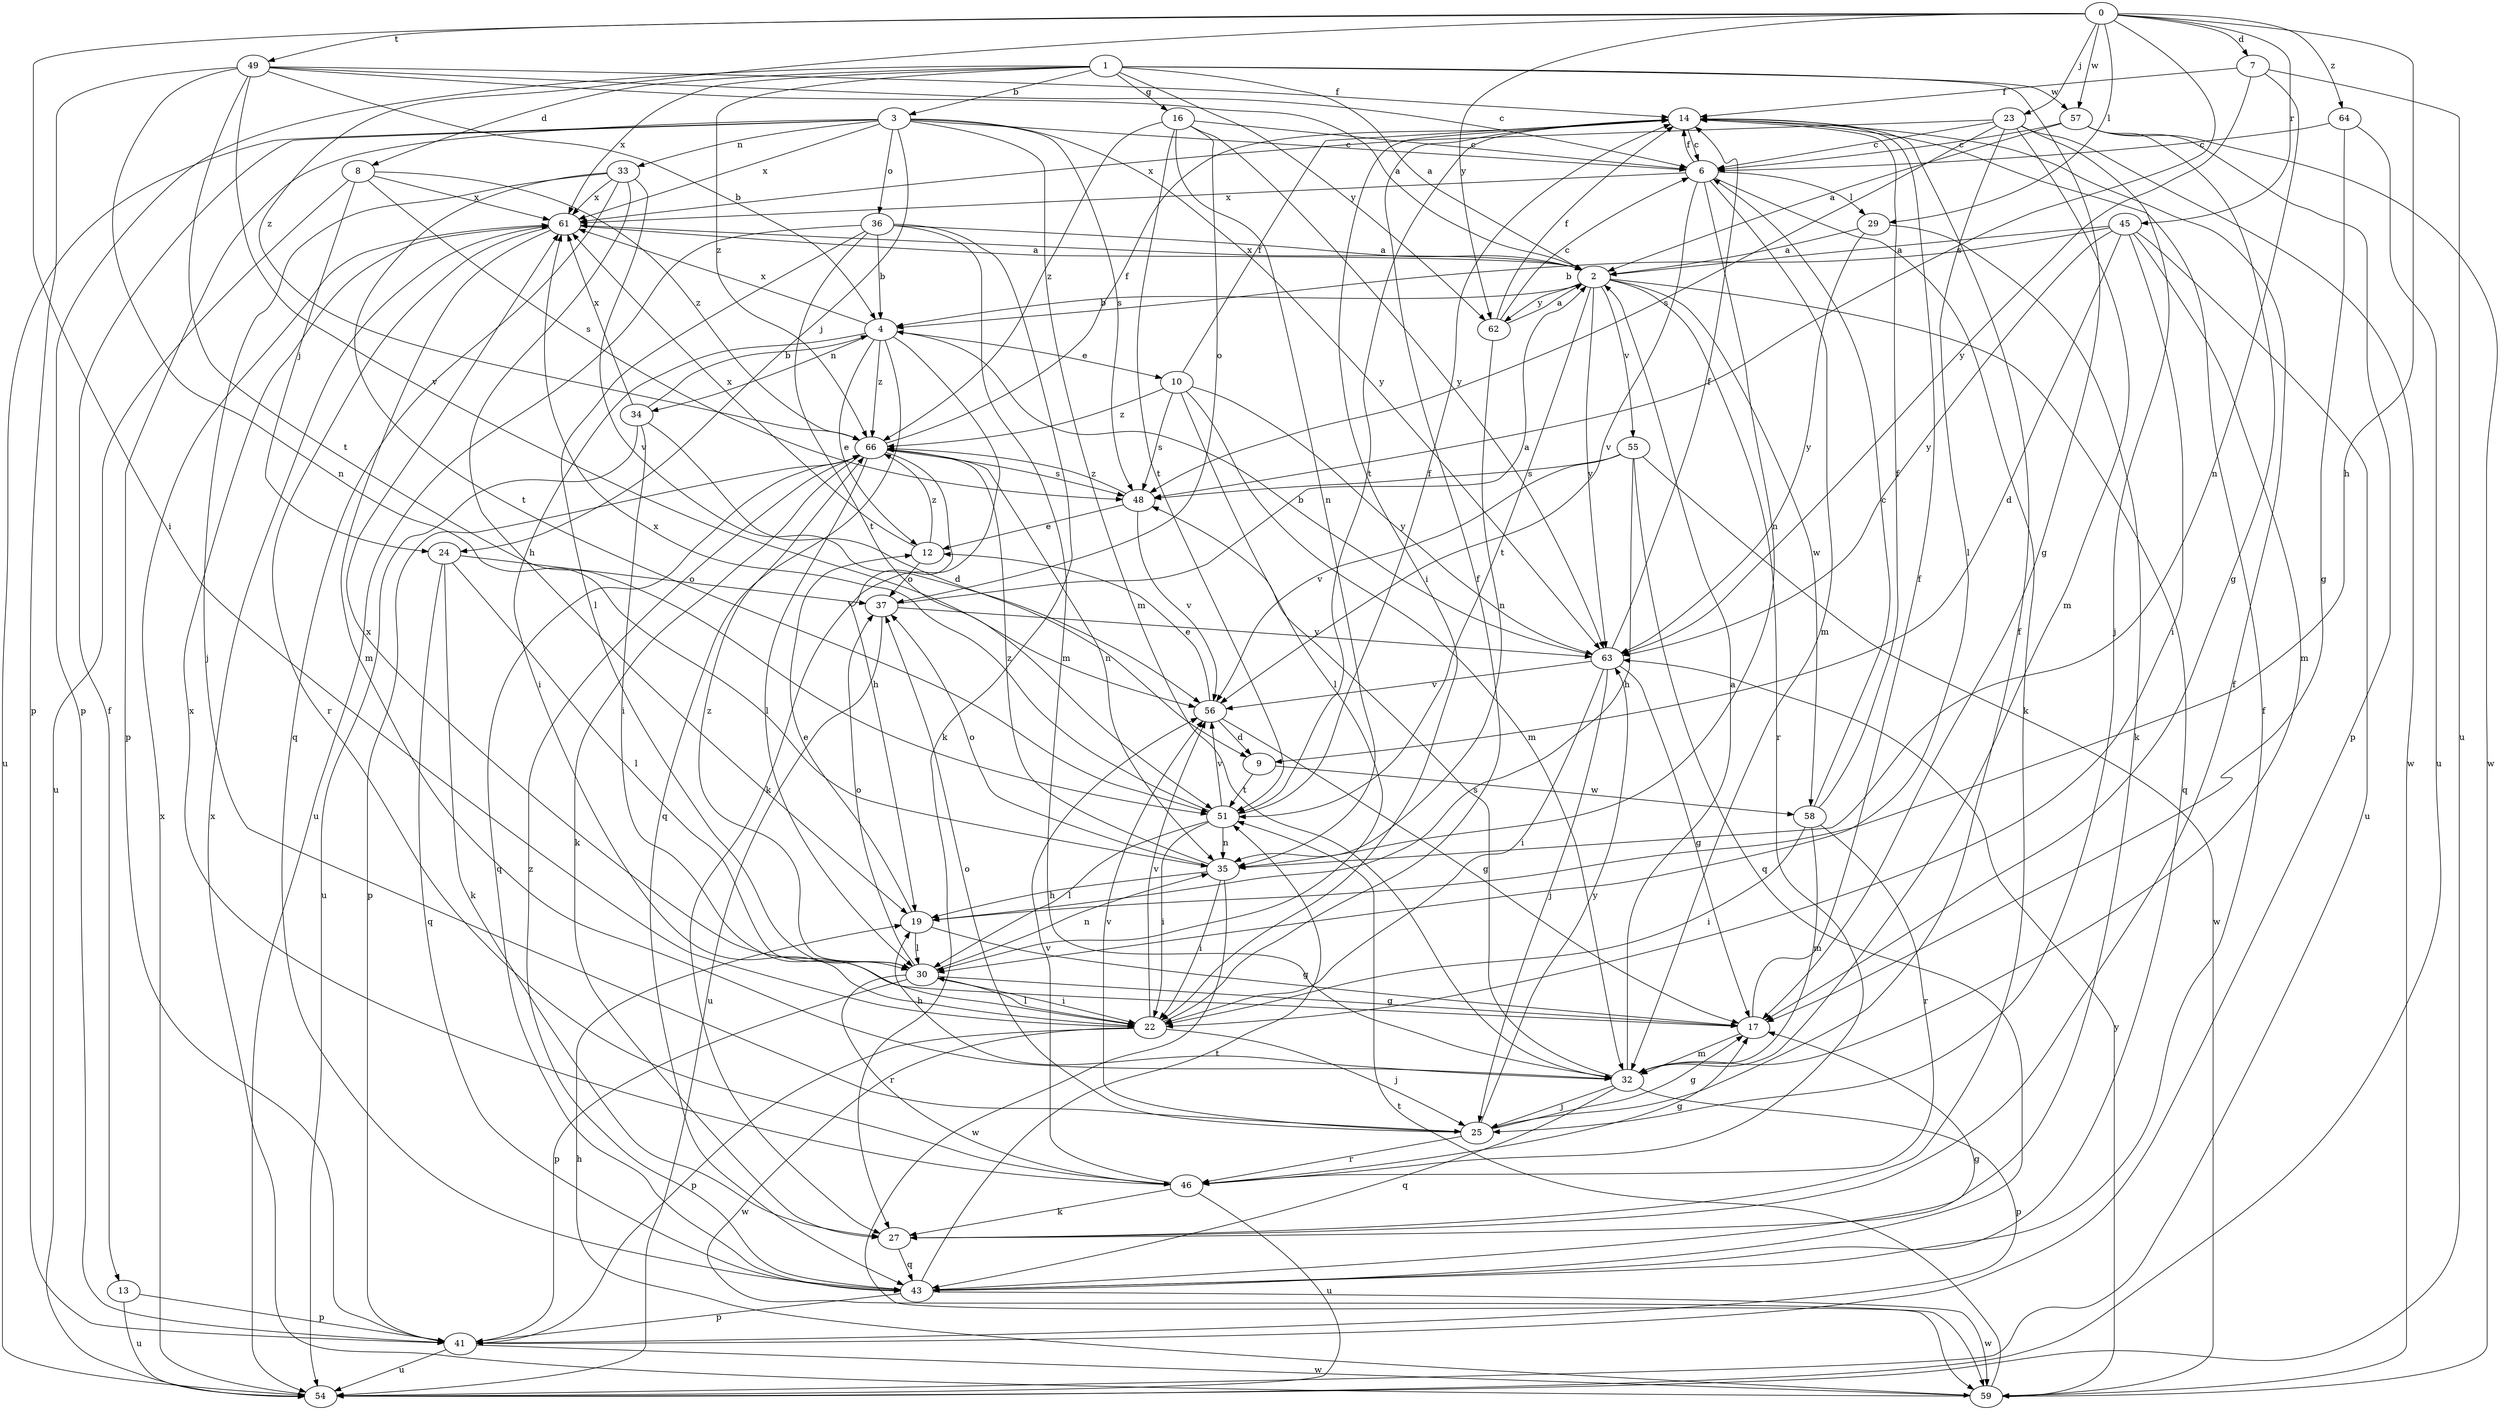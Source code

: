 strict digraph  {
0;
1;
2;
3;
4;
6;
7;
8;
9;
10;
12;
13;
14;
16;
17;
19;
22;
23;
24;
25;
27;
29;
30;
32;
33;
34;
35;
36;
37;
41;
43;
45;
46;
48;
49;
51;
54;
55;
56;
57;
58;
59;
61;
62;
63;
64;
66;
0 -> 7  [label=d];
0 -> 19  [label=h];
0 -> 22  [label=i];
0 -> 23  [label=j];
0 -> 29  [label=l];
0 -> 45  [label=r];
0 -> 48  [label=s];
0 -> 49  [label=t];
0 -> 57  [label=w];
0 -> 62  [label=y];
0 -> 64  [label=z];
0 -> 66  [label=z];
1 -> 2  [label=a];
1 -> 3  [label=b];
1 -> 8  [label=d];
1 -> 16  [label=g];
1 -> 17  [label=g];
1 -> 41  [label=p];
1 -> 57  [label=w];
1 -> 61  [label=x];
1 -> 62  [label=y];
1 -> 66  [label=z];
2 -> 4  [label=b];
2 -> 43  [label=q];
2 -> 46  [label=r];
2 -> 51  [label=t];
2 -> 55  [label=v];
2 -> 58  [label=w];
2 -> 61  [label=x];
2 -> 62  [label=y];
2 -> 63  [label=y];
3 -> 6  [label=c];
3 -> 13  [label=f];
3 -> 24  [label=j];
3 -> 32  [label=m];
3 -> 33  [label=n];
3 -> 36  [label=o];
3 -> 41  [label=p];
3 -> 48  [label=s];
3 -> 54  [label=u];
3 -> 61  [label=x];
3 -> 63  [label=y];
4 -> 10  [label=e];
4 -> 12  [label=e];
4 -> 22  [label=i];
4 -> 27  [label=k];
4 -> 34  [label=n];
4 -> 43  [label=q];
4 -> 61  [label=x];
4 -> 66  [label=z];
6 -> 14  [label=f];
6 -> 27  [label=k];
6 -> 29  [label=l];
6 -> 32  [label=m];
6 -> 35  [label=n];
6 -> 56  [label=v];
6 -> 61  [label=x];
7 -> 14  [label=f];
7 -> 35  [label=n];
7 -> 54  [label=u];
7 -> 63  [label=y];
8 -> 24  [label=j];
8 -> 48  [label=s];
8 -> 54  [label=u];
8 -> 61  [label=x];
8 -> 66  [label=z];
9 -> 51  [label=t];
9 -> 58  [label=w];
10 -> 14  [label=f];
10 -> 30  [label=l];
10 -> 32  [label=m];
10 -> 48  [label=s];
10 -> 63  [label=y];
10 -> 66  [label=z];
12 -> 37  [label=o];
12 -> 61  [label=x];
12 -> 66  [label=z];
13 -> 41  [label=p];
13 -> 54  [label=u];
14 -> 6  [label=c];
14 -> 22  [label=i];
14 -> 51  [label=t];
16 -> 6  [label=c];
16 -> 35  [label=n];
16 -> 37  [label=o];
16 -> 51  [label=t];
16 -> 63  [label=y];
16 -> 66  [label=z];
17 -> 14  [label=f];
17 -> 32  [label=m];
17 -> 61  [label=x];
19 -> 12  [label=e];
19 -> 17  [label=g];
19 -> 30  [label=l];
22 -> 14  [label=f];
22 -> 25  [label=j];
22 -> 30  [label=l];
22 -> 41  [label=p];
22 -> 56  [label=v];
22 -> 59  [label=w];
23 -> 6  [label=c];
23 -> 25  [label=j];
23 -> 30  [label=l];
23 -> 32  [label=m];
23 -> 48  [label=s];
23 -> 59  [label=w];
23 -> 61  [label=x];
24 -> 27  [label=k];
24 -> 30  [label=l];
24 -> 37  [label=o];
24 -> 43  [label=q];
25 -> 14  [label=f];
25 -> 17  [label=g];
25 -> 37  [label=o];
25 -> 46  [label=r];
25 -> 56  [label=v];
25 -> 63  [label=y];
27 -> 14  [label=f];
27 -> 43  [label=q];
29 -> 2  [label=a];
29 -> 27  [label=k];
29 -> 63  [label=y];
30 -> 17  [label=g];
30 -> 22  [label=i];
30 -> 35  [label=n];
30 -> 37  [label=o];
30 -> 41  [label=p];
30 -> 46  [label=r];
30 -> 66  [label=z];
32 -> 2  [label=a];
32 -> 19  [label=h];
32 -> 25  [label=j];
32 -> 41  [label=p];
32 -> 43  [label=q];
32 -> 48  [label=s];
33 -> 19  [label=h];
33 -> 25  [label=j];
33 -> 43  [label=q];
33 -> 51  [label=t];
33 -> 56  [label=v];
33 -> 61  [label=x];
34 -> 4  [label=b];
34 -> 9  [label=d];
34 -> 22  [label=i];
34 -> 54  [label=u];
34 -> 61  [label=x];
35 -> 19  [label=h];
35 -> 22  [label=i];
35 -> 37  [label=o];
35 -> 59  [label=w];
35 -> 66  [label=z];
36 -> 2  [label=a];
36 -> 4  [label=b];
36 -> 27  [label=k];
36 -> 30  [label=l];
36 -> 32  [label=m];
36 -> 51  [label=t];
36 -> 54  [label=u];
37 -> 2  [label=a];
37 -> 54  [label=u];
37 -> 63  [label=y];
41 -> 54  [label=u];
41 -> 59  [label=w];
43 -> 14  [label=f];
43 -> 17  [label=g];
43 -> 41  [label=p];
43 -> 51  [label=t];
43 -> 59  [label=w];
43 -> 66  [label=z];
45 -> 2  [label=a];
45 -> 4  [label=b];
45 -> 9  [label=d];
45 -> 22  [label=i];
45 -> 32  [label=m];
45 -> 54  [label=u];
45 -> 63  [label=y];
46 -> 17  [label=g];
46 -> 27  [label=k];
46 -> 54  [label=u];
46 -> 56  [label=v];
46 -> 61  [label=x];
48 -> 12  [label=e];
48 -> 56  [label=v];
48 -> 66  [label=z];
49 -> 2  [label=a];
49 -> 4  [label=b];
49 -> 6  [label=c];
49 -> 14  [label=f];
49 -> 35  [label=n];
49 -> 41  [label=p];
49 -> 51  [label=t];
49 -> 56  [label=v];
51 -> 14  [label=f];
51 -> 22  [label=i];
51 -> 30  [label=l];
51 -> 35  [label=n];
51 -> 56  [label=v];
51 -> 61  [label=x];
54 -> 61  [label=x];
55 -> 19  [label=h];
55 -> 43  [label=q];
55 -> 48  [label=s];
55 -> 56  [label=v];
55 -> 59  [label=w];
56 -> 9  [label=d];
56 -> 12  [label=e];
56 -> 17  [label=g];
57 -> 2  [label=a];
57 -> 6  [label=c];
57 -> 17  [label=g];
57 -> 41  [label=p];
57 -> 59  [label=w];
58 -> 6  [label=c];
58 -> 14  [label=f];
58 -> 22  [label=i];
58 -> 32  [label=m];
58 -> 46  [label=r];
59 -> 19  [label=h];
59 -> 51  [label=t];
59 -> 61  [label=x];
59 -> 63  [label=y];
61 -> 2  [label=a];
61 -> 32  [label=m];
61 -> 46  [label=r];
62 -> 2  [label=a];
62 -> 6  [label=c];
62 -> 14  [label=f];
62 -> 35  [label=n];
63 -> 4  [label=b];
63 -> 14  [label=f];
63 -> 17  [label=g];
63 -> 22  [label=i];
63 -> 25  [label=j];
63 -> 56  [label=v];
64 -> 6  [label=c];
64 -> 17  [label=g];
64 -> 54  [label=u];
66 -> 14  [label=f];
66 -> 19  [label=h];
66 -> 27  [label=k];
66 -> 30  [label=l];
66 -> 35  [label=n];
66 -> 41  [label=p];
66 -> 43  [label=q];
66 -> 48  [label=s];
}
